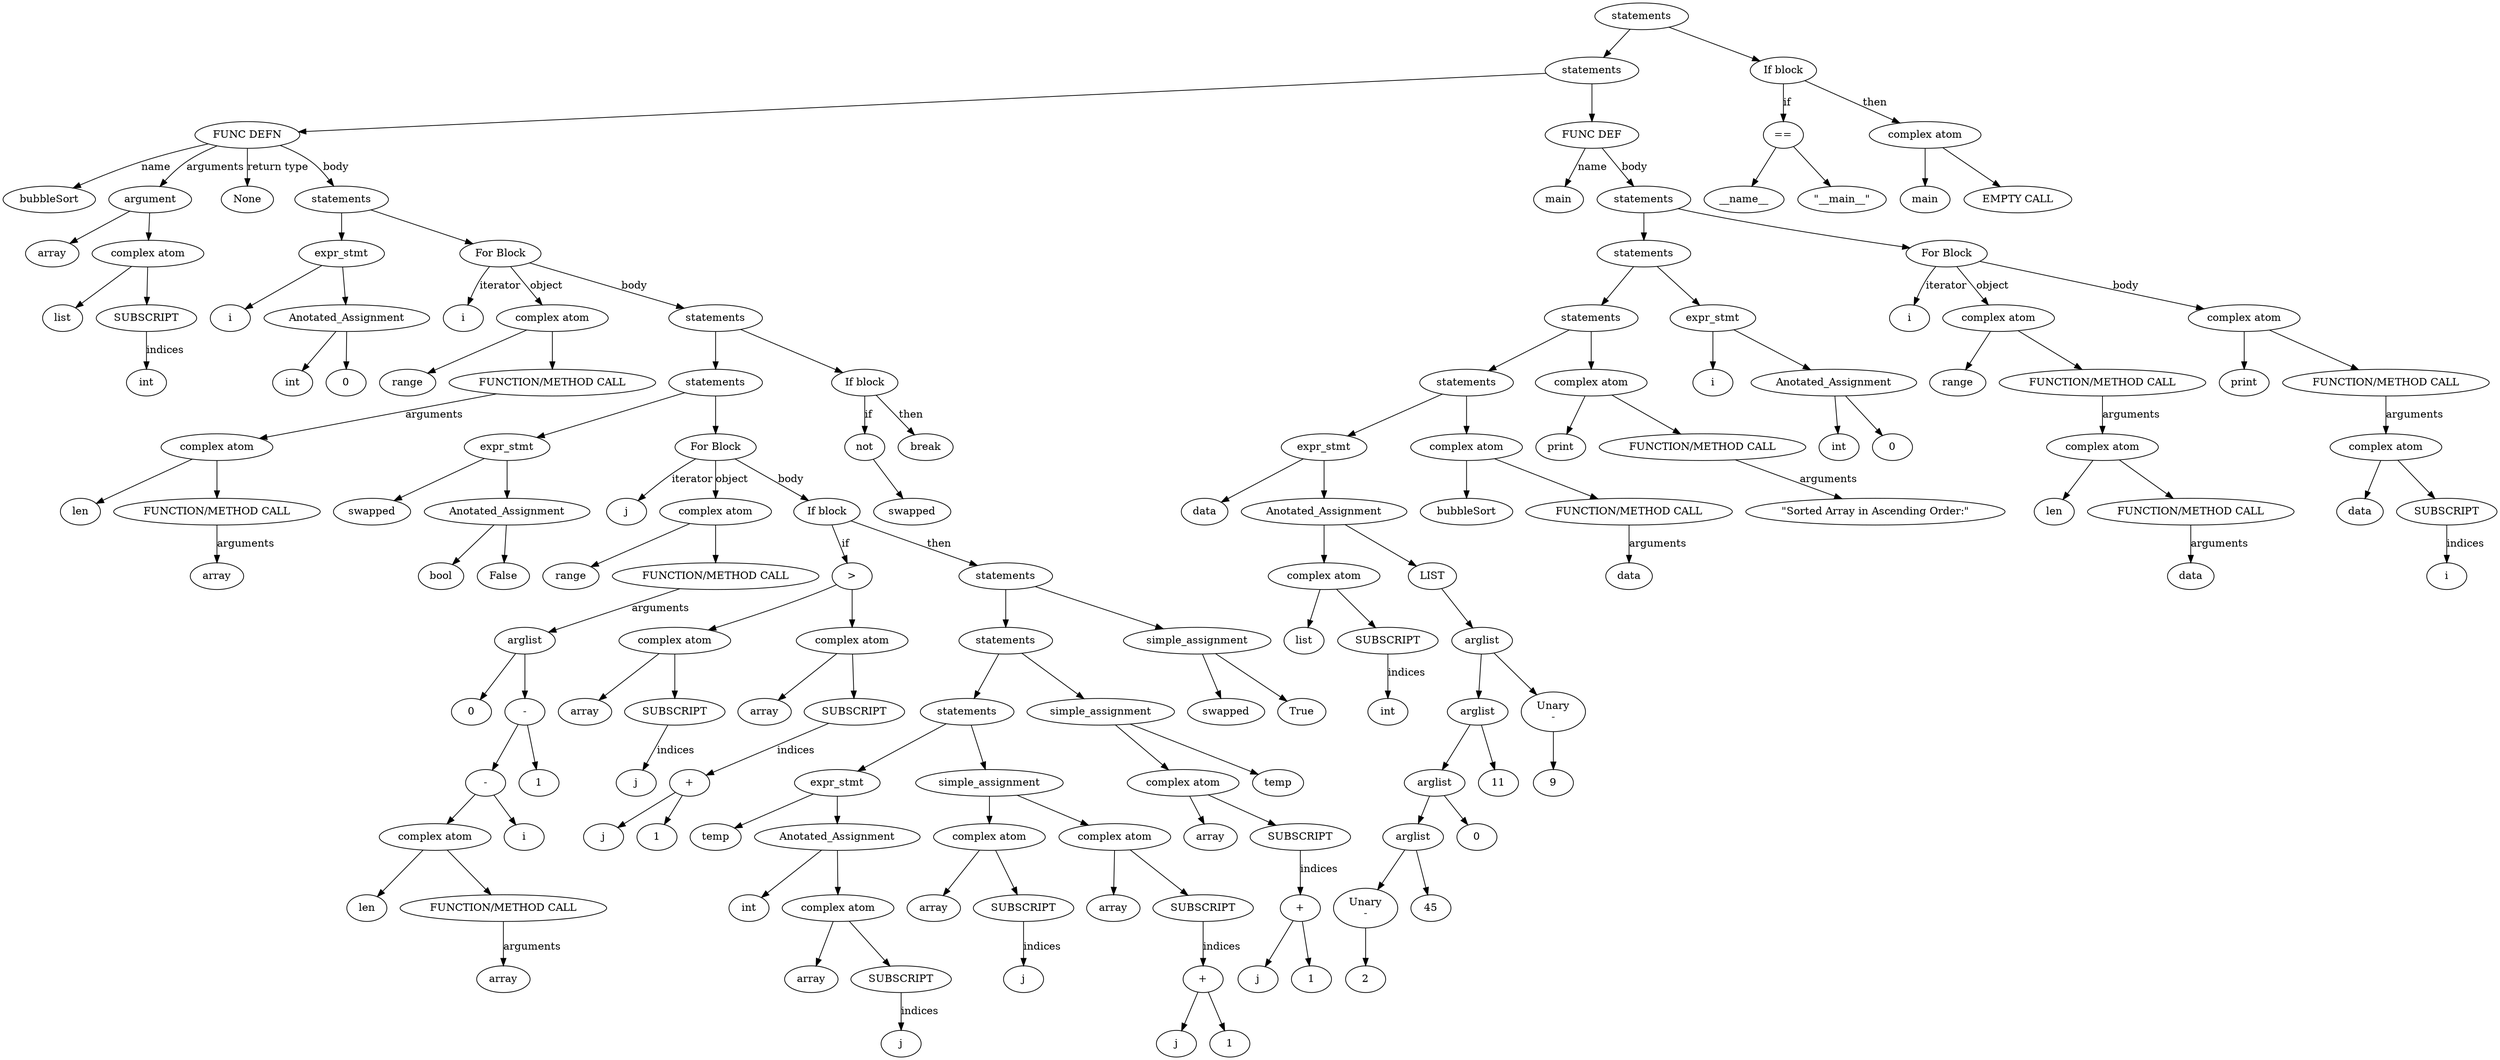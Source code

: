 strict digraph ast {
	node0 [label="bubbleSort"];
	node1 [label="array"];
	node2 [label="list"];
	node3 [label="int"];
	node4 [label="SUBSCRIPT"];
	node4 -> node3 [label="indices"];
	node5 [label="complex atom"];
	node5 -> node2;
	node5 -> node4;
	node6 [label="argument"];
	node6 -> node1;
	node6 -> node5;
	node7 [label="None"];
	node8 [label="i"];
	node9 [label="int"];
	node10 [label="0"];
	node11 [label="Anotated_Assignment"];
	node11 -> node9;
	node11 -> node10;
	node12 [label="expr_stmt"];
	node12 -> node8;
	node12 -> node11;
	node13 [label="i"];
	node14 [label="range"];
	node15 [label="len"];
	node16 [label="array"];
	node17 [label="FUNCTION/METHOD CALL"];
	node17 -> node16 [label="arguments"];
	node18 [label="complex atom"];
	node18 -> node15;
	node18 -> node17;
	node19 [label="FUNCTION/METHOD CALL"];
	node19 -> node18 [label="arguments"];
	node20 [label="complex atom"];
	node20 -> node14;
	node20 -> node19;
	node21 [label="swapped"];
	node22 [label="bool"];
	node23 [label="False"];
	node24 [label="Anotated_Assignment"];
	node24 -> node22;
	node24 -> node23;
	node25 [label="expr_stmt"];
	node25 -> node21;
	node25 -> node24;
	node26 [label="j"];
	node27 [label="range"];
	node28 [label="0"];
	node29 [label="len"];
	node30 [label="array"];
	node31 [label="FUNCTION/METHOD CALL"];
	node31 -> node30 [label="arguments"];
	node32 [label="complex atom"];
	node32 -> node29;
	node32 -> node31;
	node33 [label="i"];
	node34 [label="-"];
	node34 -> node32;
	node34 -> node33;
	node35 [label="1"];
	node36 [label="-"];
	node36 -> node34;
	node36 -> node35;
	node37 [label="arglist"];
	node37 -> node28;
	node37 -> node36;
	node38 [label="FUNCTION/METHOD CALL"];
	node38 -> node37 [label="arguments"];
	node39 [label="complex atom"];
	node39 -> node27;
	node39 -> node38;
	node40 [label="array"];
	node41 [label="j"];
	node42 [label="SUBSCRIPT"];
	node42 -> node41 [label="indices"];
	node43 [label="complex atom"];
	node43 -> node40;
	node43 -> node42;
	node44 [label="array"];
	node45 [label="j"];
	node47 [label="1"];
	node48 [label="+"];
	node48 -> node45;
	node48 -> node47;
	node49 [label="SUBSCRIPT"];
	node49 -> node48 [label="indices"];
	node50 [label="complex atom"];
	node50 -> node44;
	node50 -> node49;
	node51 [label=">"];
	node51 -> node43;
	node51 -> node50;
	node52 [label="temp"];
	node53 [label="int"];
	node54 [label="array"];
	node55 [label="j"];
	node56 [label="SUBSCRIPT"];
	node56 -> node55 [label="indices"];
	node57 [label="complex atom"];
	node57 -> node54;
	node57 -> node56;
	node58 [label="Anotated_Assignment"];
	node58 -> node53;
	node58 -> node57;
	node59 [label="expr_stmt"];
	node59 -> node52;
	node59 -> node58;
	node60 [label="array"];
	node61 [label="j"];
	node62 [label="SUBSCRIPT"];
	node62 -> node61 [label="indices"];
	node63 [label="complex atom"];
	node63 -> node60;
	node63 -> node62;
	node64 [label="array"];
	node65 [label="j"];
	node67 [label="1"];
	node68 [label="+"];
	node68 -> node65;
	node68 -> node67;
	node69 [label="SUBSCRIPT"];
	node69 -> node68 [label="indices"];
	node70 [label="complex atom"];
	node70 -> node64;
	node70 -> node69;
	node71 [label="simple_assignment"];
	node71 -> node63;
	node71 -> node70;
	node72 [label="statements"];
	node72 -> node59;
	node72 -> node71;
	node73 [label="array"];
	node74 [label="j"];
	node76 [label="1"];
	node77 [label="+"];
	node77 -> node74;
	node77 -> node76;
	node78 [label="SUBSCRIPT"];
	node78 -> node77 [label="indices"];
	node79 [label="complex atom"];
	node79 -> node73;
	node79 -> node78;
	node80 [label="temp"];
	node81 [label="simple_assignment"];
	node81 -> node79;
	node81 -> node80;
	node82 [label="statements"];
	node82 -> node72;
	node82 -> node81;
	node83 [label="swapped"];
	node84 [label="True"];
	node85 [label="simple_assignment"];
	node85 -> node83;
	node85 -> node84;
	node86 [label="statements"];
	node86 -> node82;
	node86 -> node85;
	node87 [label="If block"];
	node87 -> node51 [label="if"];
	node87 -> node86 [label="then"];
	node88 [label="For Block"];
	node88 -> node26 [label="iterator"];
	node88 -> node39 [label="object"];
	node88 -> node87 [label="body"];
	node89 [label="statements"];
	node89 -> node25;
	node89 -> node88;
	node90 [label="swapped"];
	node91 [label="not"];
	node91 -> node90;
	node92 [label="break"];
	node93 [label="If block"];
	node93 -> node91 [label="if"];
	node93 -> node92 [label="then"];
	node94 [label="statements"];
	node94 -> node89;
	node94 -> node93;
	node95 [label="For Block"];
	node95 -> node13 [label="iterator"];
	node95 -> node20 [label="object"];
	node95 -> node94 [label="body"];
	node96 [label="statements"];
	node96 -> node12;
	node96 -> node95;
	node97 [label="FUNC DEFN"];
	node97 -> node0 [label="name"];
	node97 -> node6 [label="arguments"];
	node97 -> node7 [label="return type"];
	node97 -> node96 [label="body"];
	node98 [label="main"];
	node99 [label="data"];
	node100 [label="list"];
	node101 [label="int"];
	node102 [label="SUBSCRIPT"];
	node102 -> node101 [label="indices"];
	node103 [label="complex atom"];
	node103 -> node100;
	node103 -> node102;
	node104 [label="2"];
	node105 [label="Unary
-"];
	node105 -> node104;
	node106 [label="45"];
	node107 [label="arglist"];
	node107 -> node105;
	node107 -> node106;
	node108 [label="0"];
	node109 [label="arglist"];
	node109 -> node107;
	node109 -> node108;
	node110 [label="11"];
	node111 [label="arglist"];
	node111 -> node109;
	node111 -> node110;
	node112 [label="9"];
	node113 [label="Unary
-"];
	node113 -> node112;
	node114 [label="arglist"];
	node114 -> node111;
	node114 -> node113;
	node115 [label="LIST"];
	node115 -> node114;
	node116 [label="Anotated_Assignment"];
	node116 -> node103;
	node116 -> node115;
	node117 [label="expr_stmt"];
	node117 -> node99;
	node117 -> node116;
	node118 [label="bubbleSort"];
	node119 [label="data"];
	node120 [label="FUNCTION/METHOD CALL"];
	node120 -> node119 [label="arguments"];
	node121 [label="complex atom"];
	node121 -> node118;
	node121 -> node120;
	node122 [label="statements"];
	node122 -> node117;
	node122 -> node121;
	node123 [label="print"];
	node124 [label="\"Sorted Array in Ascending Order:\""];
	node125 [label="FUNCTION/METHOD CALL"];
	node125 -> node124 [label="arguments"];
	node126 [label="complex atom"];
	node126 -> node123;
	node126 -> node125;
	node127 [label="statements"];
	node127 -> node122;
	node127 -> node126;
	node128 [label="i"];
	node129 [label="int"];
	node130 [label="0"];
	node131 [label="Anotated_Assignment"];
	node131 -> node129;
	node131 -> node130;
	node132 [label="expr_stmt"];
	node132 -> node128;
	node132 -> node131;
	node133 [label="statements"];
	node133 -> node127;
	node133 -> node132;
	node134 [label="i"];
	node135 [label="range"];
	node136 [label="len"];
	node137 [label="data"];
	node138 [label="FUNCTION/METHOD CALL"];
	node138 -> node137 [label="arguments"];
	node139 [label="complex atom"];
	node139 -> node136;
	node139 -> node138;
	node140 [label="FUNCTION/METHOD CALL"];
	node140 -> node139 [label="arguments"];
	node141 [label="complex atom"];
	node141 -> node135;
	node141 -> node140;
	node142 [label="print"];
	node143 [label="data"];
	node144 [label="i"];
	node145 [label="SUBSCRIPT"];
	node145 -> node144 [label="indices"];
	node146 [label="complex atom"];
	node146 -> node143;
	node146 -> node145;
	node147 [label="FUNCTION/METHOD CALL"];
	node147 -> node146 [label="arguments"];
	node148 [label="complex atom"];
	node148 -> node142;
	node148 -> node147;
	node149 [label="For Block"];
	node149 -> node134 [label="iterator"];
	node149 -> node141 [label="object"];
	node149 -> node148 [label="body"];
	node150 [label="statements"];
	node150 -> node133;
	node150 -> node149;
	node151 [label="FUNC DEF"];
	node151 -> node98 [label="name"];
	node151 -> node150 [label="body"];
	node152 [label="statements"];
	node152 -> node97;
	node152 -> node151;
	node153 [label="__name__"];
	node154 [label="\"__main__\""];
	node155 [label="=="];
	node155 -> node153;
	node155 -> node154;
	node156 [label="main"];
	node157 [label="EMPTY CALL"];
	node158 [label="complex atom"];
	node158 -> node156;
	node158 -> node157;
	node159 [label="If block"];
	node159 -> node155 [label="if"];
	node159 -> node158 [label="then"];
	node160 [label="statements"];
	node160 -> node152;
	node160 -> node159;
}

